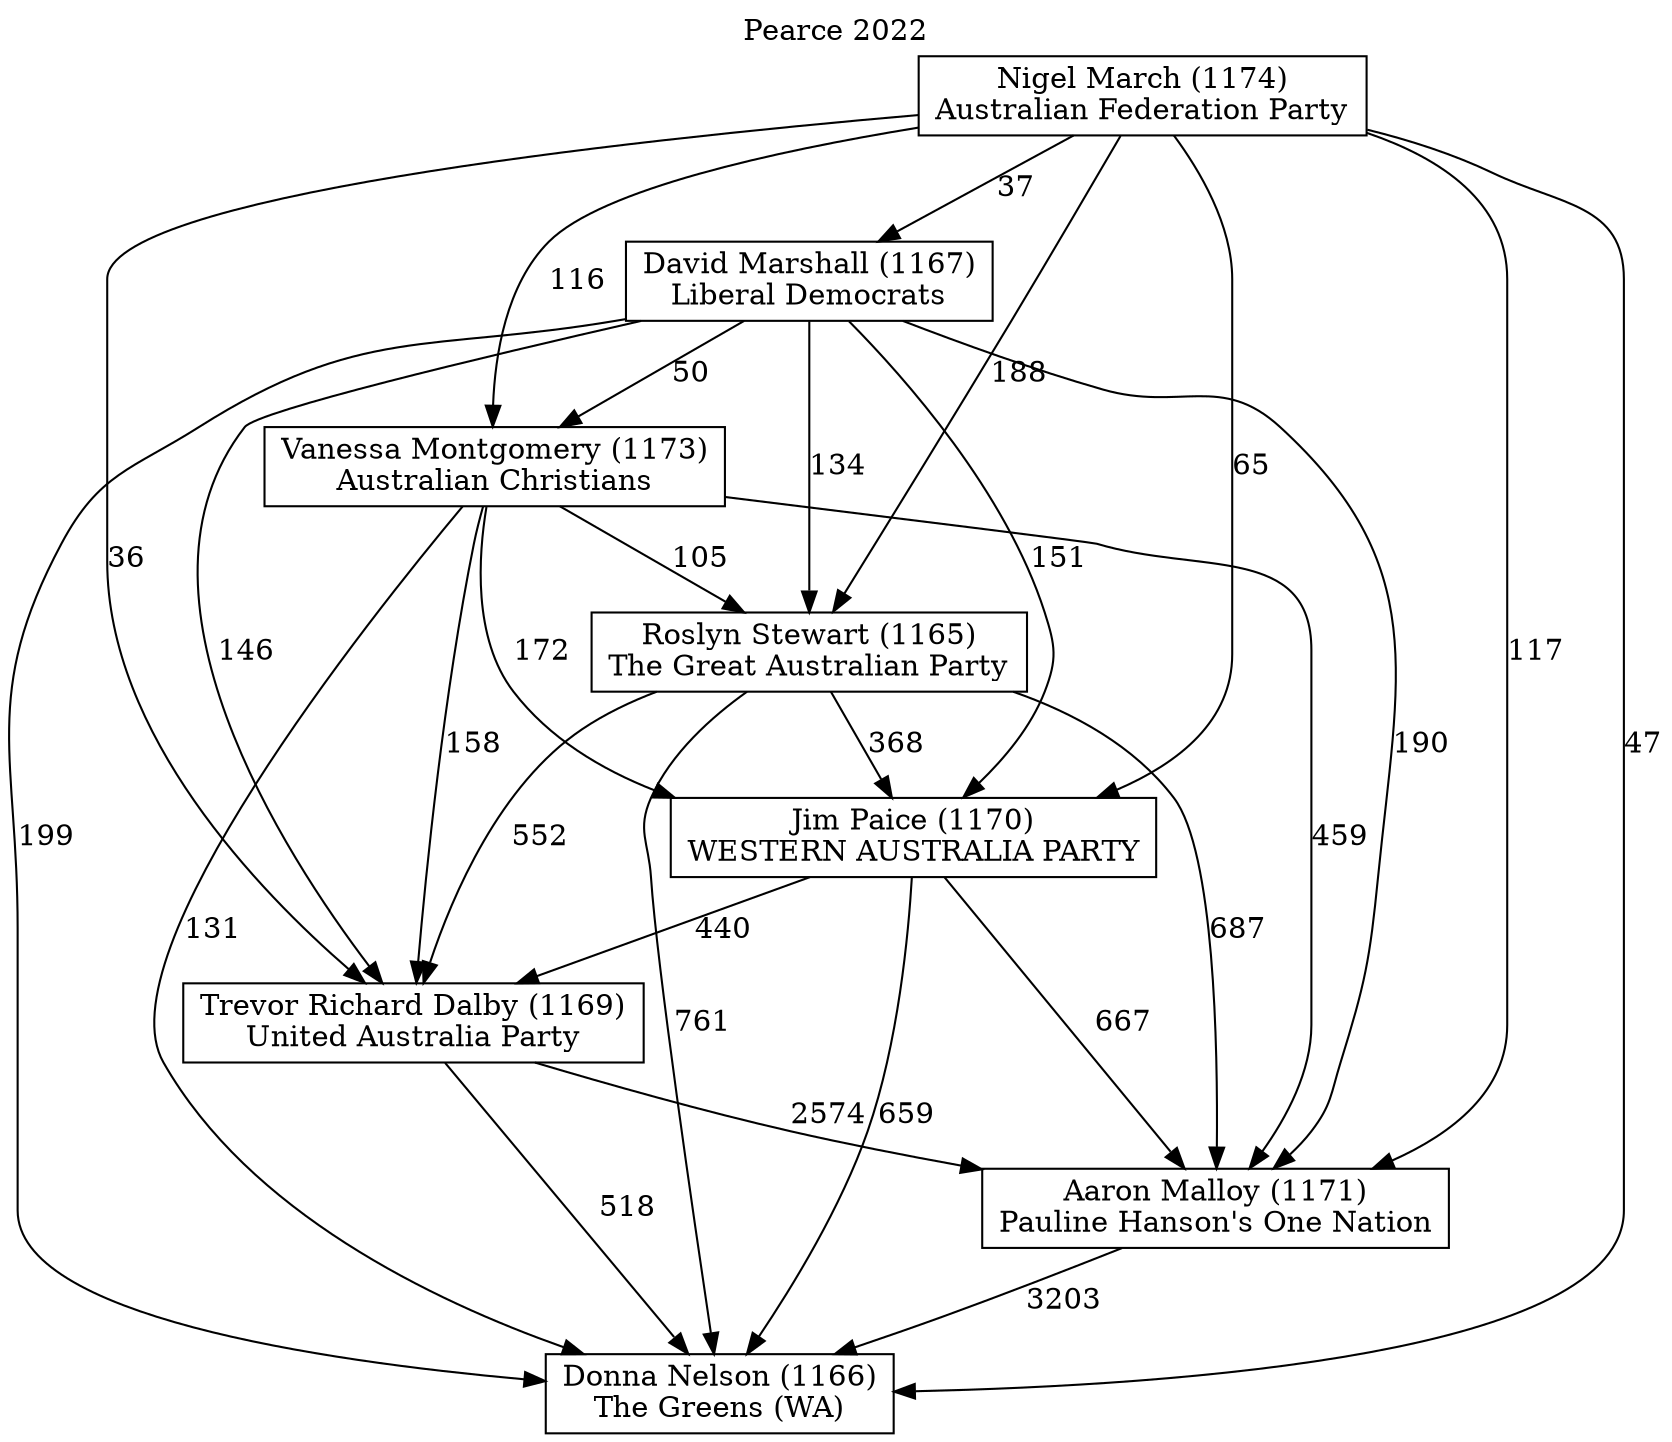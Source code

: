 // House preference flow
digraph "Donna Nelson (1166)_Pearce_2022" {
	graph [label="Pearce 2022" labelloc=t mclimit=10]
	node [shape=box]
	"David Marshall (1167)" [label="David Marshall (1167)
Liberal Democrats"]
	"Vanessa Montgomery (1173)" [label="Vanessa Montgomery (1173)
Australian Christians"]
	"Jim Paice (1170)" [label="Jim Paice (1170)
WESTERN AUSTRALIA PARTY"]
	"Nigel March (1174)" [label="Nigel March (1174)
Australian Federation Party"]
	"Roslyn Stewart (1165)" [label="Roslyn Stewart (1165)
The Great Australian Party"]
	"Trevor Richard Dalby (1169)" [label="Trevor Richard Dalby (1169)
United Australia Party"]
	"Donna Nelson (1166)" [label="Donna Nelson (1166)
The Greens (WA)"]
	"Aaron Malloy (1171)" [label="Aaron Malloy (1171)
Pauline Hanson's One Nation"]
	"Roslyn Stewart (1165)" -> "Jim Paice (1170)" [label=368]
	"Trevor Richard Dalby (1169)" -> "Donna Nelson (1166)" [label=518]
	"Nigel March (1174)" -> "Vanessa Montgomery (1173)" [label=116]
	"Nigel March (1174)" -> "Trevor Richard Dalby (1169)" [label=36]
	"Vanessa Montgomery (1173)" -> "Jim Paice (1170)" [label=172]
	"Jim Paice (1170)" -> "Aaron Malloy (1171)" [label=667]
	"Vanessa Montgomery (1173)" -> "Aaron Malloy (1171)" [label=459]
	"David Marshall (1167)" -> "Donna Nelson (1166)" [label=199]
	"Vanessa Montgomery (1173)" -> "Trevor Richard Dalby (1169)" [label=158]
	"Aaron Malloy (1171)" -> "Donna Nelson (1166)" [label=3203]
	"Nigel March (1174)" -> "Aaron Malloy (1171)" [label=117]
	"Nigel March (1174)" -> "Roslyn Stewart (1165)" [label=188]
	"Nigel March (1174)" -> "Jim Paice (1170)" [label=65]
	"David Marshall (1167)" -> "Roslyn Stewart (1165)" [label=134]
	"Jim Paice (1170)" -> "Donna Nelson (1166)" [label=659]
	"Vanessa Montgomery (1173)" -> "Roslyn Stewart (1165)" [label=105]
	"David Marshall (1167)" -> "Jim Paice (1170)" [label=151]
	"Roslyn Stewart (1165)" -> "Donna Nelson (1166)" [label=761]
	"David Marshall (1167)" -> "Trevor Richard Dalby (1169)" [label=146]
	"Nigel March (1174)" -> "Donna Nelson (1166)" [label=47]
	"Nigel March (1174)" -> "David Marshall (1167)" [label=37]
	"Vanessa Montgomery (1173)" -> "Donna Nelson (1166)" [label=131]
	"David Marshall (1167)" -> "Vanessa Montgomery (1173)" [label=50]
	"Roslyn Stewart (1165)" -> "Trevor Richard Dalby (1169)" [label=552]
	"Jim Paice (1170)" -> "Trevor Richard Dalby (1169)" [label=440]
	"Roslyn Stewart (1165)" -> "Aaron Malloy (1171)" [label=687]
	"Trevor Richard Dalby (1169)" -> "Aaron Malloy (1171)" [label=2574]
	"David Marshall (1167)" -> "Aaron Malloy (1171)" [label=190]
}
